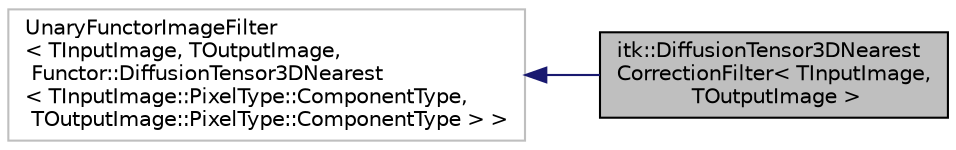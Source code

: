 digraph "itk::DiffusionTensor3DNearestCorrectionFilter&lt; TInputImage, TOutputImage &gt;"
{
  bgcolor="transparent";
  edge [fontname="Helvetica",fontsize="10",labelfontname="Helvetica",labelfontsize="10"];
  node [fontname="Helvetica",fontsize="10",shape=record];
  rankdir="LR";
  Node2 [label="itk::DiffusionTensor3DNearest\lCorrectionFilter\< TInputImage,\l TOutputImage \>",height=0.2,width=0.4,color="black", fillcolor="grey75", style="filled", fontcolor="black"];
  Node3 -> Node2 [dir="back",color="midnightblue",fontsize="10",style="solid",fontname="Helvetica"];
  Node3 [label="UnaryFunctorImageFilter\l\< TInputImage, TOutputImage,\l Functor::DiffusionTensor3DNearest\l\< TInputImage::PixelType::ComponentType,\l TOutputImage::PixelType::ComponentType \> \>",height=0.2,width=0.4,color="grey75"];
}

